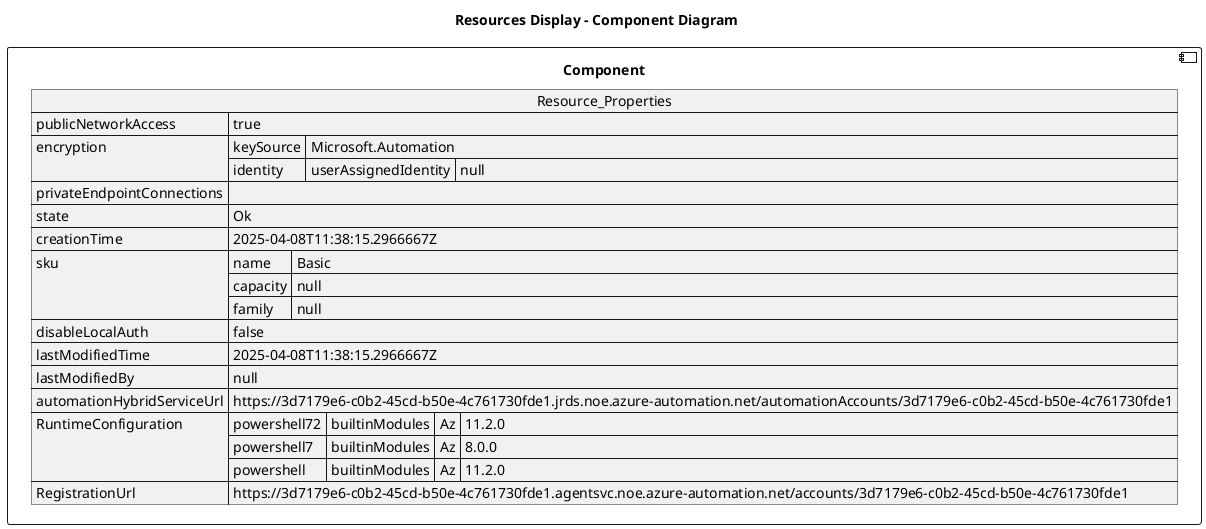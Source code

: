 @startuml

title Resources Display - Component Diagram

component Component {

json  Resource_Properties {
  "publicNetworkAccess": true,
  "encryption": {
    "keySource": "Microsoft.Automation",
    "identity": {
      "userAssignedIdentity": null
    }
  },
  "privateEndpointConnections": [],
  "state": "Ok",
  "creationTime": "2025-04-08T11:38:15.2966667Z",
  "sku": {
    "name": "Basic",
    "capacity": null,
    "family": null
  },
  "disableLocalAuth": false,
  "lastModifiedTime": "2025-04-08T11:38:15.2966667Z",
  "lastModifiedBy": null,
  "automationHybridServiceUrl": "https://3d7179e6-c0b2-45cd-b50e-4c761730fde1.jrds.noe.azure-automation.net/automationAccounts/3d7179e6-c0b2-45cd-b50e-4c761730fde1",
  "RuntimeConfiguration": {
    "powershell72": {
      "builtinModules": {
        "Az": "11.2.0"
      }
    },
    "powershell7": {
      "builtinModules": {
        "Az": "8.0.0"
      }
    },
    "powershell": {
      "builtinModules": {
        "Az": "11.2.0"
      }
    }
  },
  "RegistrationUrl": "https://3d7179e6-c0b2-45cd-b50e-4c761730fde1.agentsvc.noe.azure-automation.net/accounts/3d7179e6-c0b2-45cd-b50e-4c761730fde1"
}
}
@enduml
